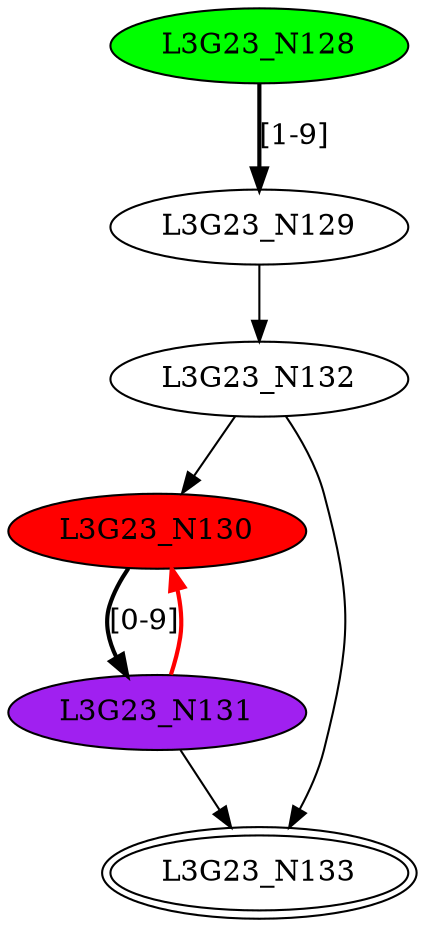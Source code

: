 digraph G23{
"L3G23_N128" [style=filled,fillcolor=green];
"L3G23_N129";
"L3G23_N130" [style=filled,fillcolor=red];
"L3G23_N131" [style=filled,fillcolor=purple];
"L3G23_N132";
"L3G23_N133" [peripheries=2];
"L3G23_N128"->"L3G23_N129" [style = bold, label = "[1-9]"];
"L3G23_N130"->"L3G23_N131" [style = bold, label = "[0-9]"];
"L3G23_N132"->"L3G23_N130";
"L3G23_N131"->"L3G23_N133";
"L3G23_N132"->"L3G23_N133";
"L3G23_N131"->"L3G23_N130" [color=red,style = bold, label = ""];
"L3G23_N129"->"L3G23_N132";
}

